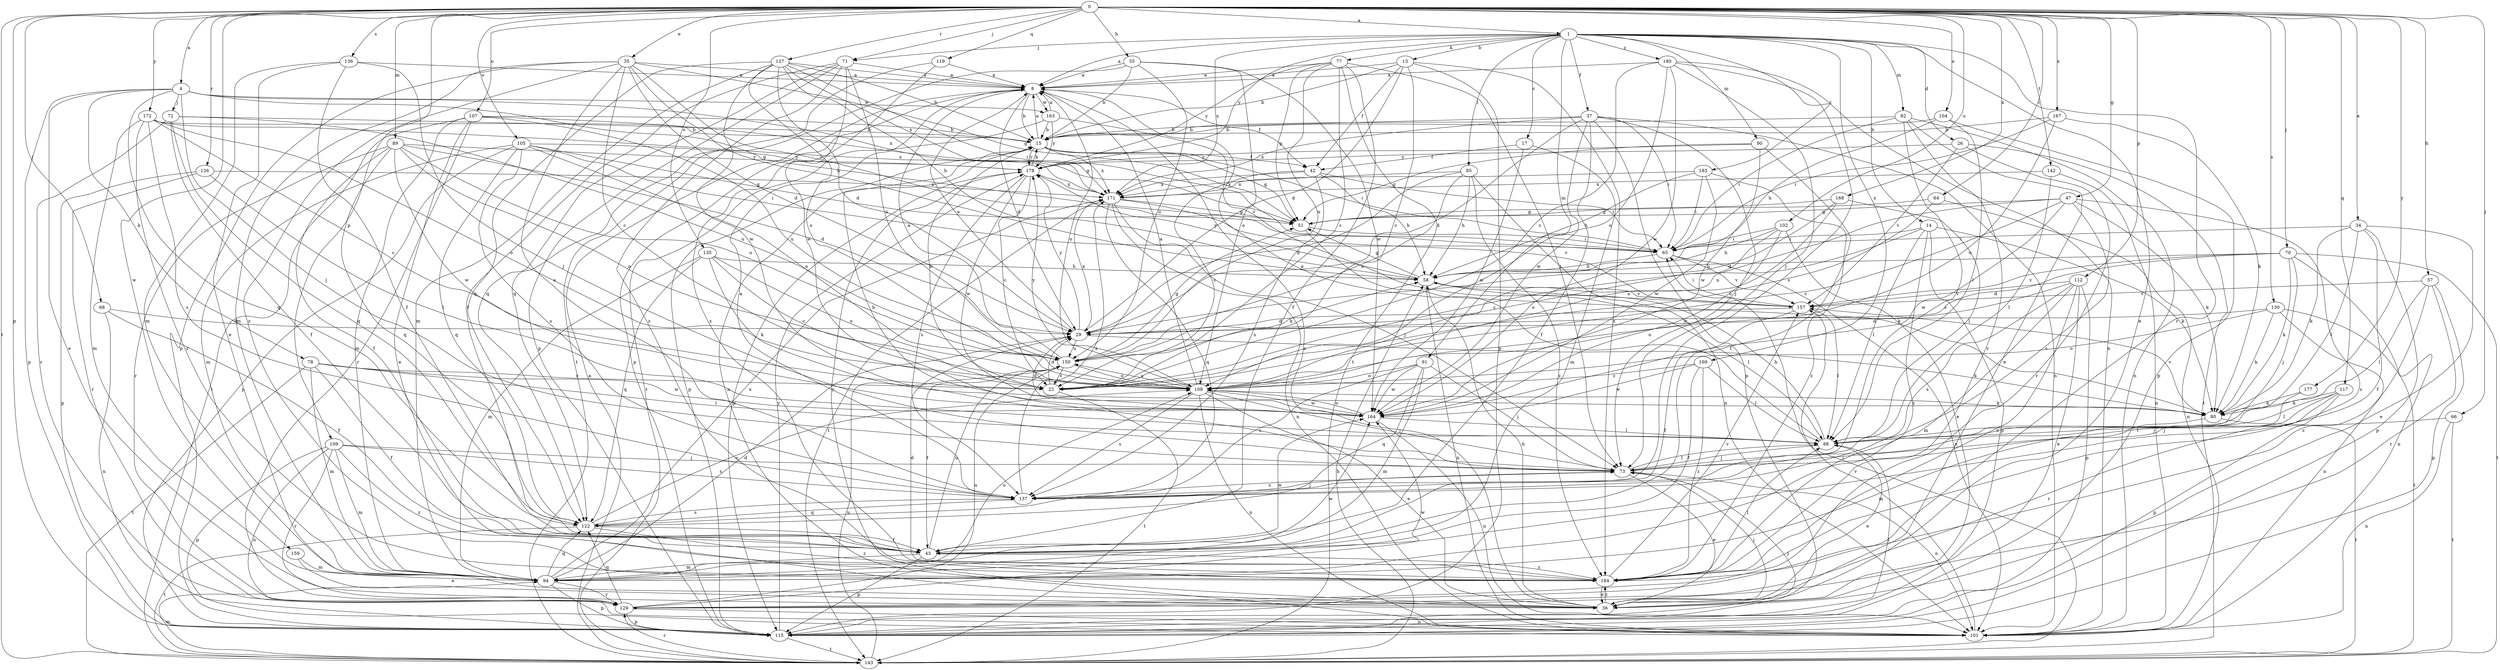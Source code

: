 strict digraph  {
0;
1;
4;
8;
13;
14;
15;
17;
22;
26;
29;
34;
35;
36;
37;
42;
43;
47;
51;
55;
57;
58;
64;
65;
66;
68;
70;
71;
72;
73;
77;
78;
80;
85;
88;
89;
90;
91;
92;
94;
101;
102;
104;
105;
107;
108;
109;
112;
115;
117;
119;
122;
126;
127;
129;
130;
135;
136;
137;
142;
143;
150;
157;
159;
163;
164;
167;
168;
169;
171;
172;
177;
178;
180;
183;
184;
0 -> 1  [label=a];
0 -> 4  [label=a];
0 -> 34  [label=e];
0 -> 35  [label=e];
0 -> 47  [label=g];
0 -> 55  [label=h];
0 -> 57  [label=h];
0 -> 64  [label=i];
0 -> 66  [label=j];
0 -> 68  [label=j];
0 -> 70  [label=j];
0 -> 71  [label=j];
0 -> 89  [label=m];
0 -> 102  [label=o];
0 -> 104  [label=o];
0 -> 105  [label=o];
0 -> 107  [label=o];
0 -> 109  [label=p];
0 -> 112  [label=p];
0 -> 115  [label=p];
0 -> 117  [label=q];
0 -> 119  [label=q];
0 -> 126  [label=r];
0 -> 127  [label=r];
0 -> 130  [label=s];
0 -> 135  [label=s];
0 -> 136  [label=s];
0 -> 142  [label=t];
0 -> 143  [label=t];
0 -> 159  [label=w];
0 -> 167  [label=x];
0 -> 168  [label=x];
0 -> 172  [label=y];
0 -> 177  [label=y];
1 -> 8  [label=a];
1 -> 13  [label=b];
1 -> 14  [label=b];
1 -> 17  [label=c];
1 -> 26  [label=d];
1 -> 36  [label=e];
1 -> 37  [label=f];
1 -> 71  [label=j];
1 -> 77  [label=k];
1 -> 85  [label=l];
1 -> 90  [label=m];
1 -> 91  [label=m];
1 -> 92  [label=m];
1 -> 129  [label=r];
1 -> 169  [label=x];
1 -> 171  [label=x];
1 -> 178  [label=y];
1 -> 180  [label=z];
1 -> 183  [label=z];
4 -> 36  [label=e];
4 -> 51  [label=g];
4 -> 72  [label=j];
4 -> 73  [label=j];
4 -> 78  [label=k];
4 -> 115  [label=p];
4 -> 122  [label=q];
4 -> 163  [label=w];
4 -> 171  [label=x];
8 -> 15  [label=b];
8 -> 29  [label=d];
8 -> 42  [label=f];
8 -> 108  [label=o];
8 -> 115  [label=p];
8 -> 163  [label=w];
13 -> 8  [label=a];
13 -> 15  [label=b];
13 -> 22  [label=c];
13 -> 29  [label=d];
13 -> 42  [label=f];
13 -> 115  [label=p];
13 -> 184  [label=z];
14 -> 22  [label=c];
14 -> 65  [label=i];
14 -> 80  [label=k];
14 -> 88  [label=l];
14 -> 115  [label=p];
14 -> 184  [label=z];
15 -> 8  [label=a];
15 -> 42  [label=f];
15 -> 51  [label=g];
15 -> 65  [label=i];
15 -> 101  [label=n];
15 -> 115  [label=p];
15 -> 171  [label=x];
15 -> 178  [label=y];
17 -> 42  [label=f];
17 -> 94  [label=m];
17 -> 164  [label=w];
22 -> 15  [label=b];
22 -> 29  [label=d];
22 -> 143  [label=t];
26 -> 129  [label=r];
26 -> 143  [label=t];
26 -> 157  [label=v];
26 -> 178  [label=y];
29 -> 8  [label=a];
29 -> 80  [label=k];
29 -> 150  [label=u];
29 -> 171  [label=x];
29 -> 178  [label=y];
34 -> 36  [label=e];
34 -> 43  [label=f];
34 -> 65  [label=i];
34 -> 80  [label=k];
34 -> 88  [label=l];
34 -> 115  [label=p];
35 -> 8  [label=a];
35 -> 22  [label=c];
35 -> 29  [label=d];
35 -> 51  [label=g];
35 -> 58  [label=h];
35 -> 65  [label=i];
35 -> 94  [label=m];
35 -> 115  [label=p];
35 -> 137  [label=s];
35 -> 184  [label=z];
36 -> 8  [label=a];
36 -> 58  [label=h];
36 -> 73  [label=j];
36 -> 178  [label=y];
36 -> 184  [label=z];
37 -> 15  [label=b];
37 -> 29  [label=d];
37 -> 43  [label=f];
37 -> 65  [label=i];
37 -> 73  [label=j];
37 -> 101  [label=n];
37 -> 115  [label=p];
37 -> 164  [label=w];
37 -> 171  [label=x];
42 -> 22  [label=c];
42 -> 58  [label=h];
42 -> 65  [label=i];
42 -> 137  [label=s];
42 -> 171  [label=x];
43 -> 94  [label=m];
43 -> 115  [label=p];
43 -> 150  [label=u];
43 -> 164  [label=w];
43 -> 184  [label=z];
47 -> 22  [label=c];
47 -> 51  [label=g];
47 -> 80  [label=k];
47 -> 137  [label=s];
47 -> 150  [label=u];
47 -> 164  [label=w];
47 -> 184  [label=z];
51 -> 65  [label=i];
51 -> 80  [label=k];
55 -> 8  [label=a];
55 -> 15  [label=b];
55 -> 108  [label=o];
55 -> 143  [label=t];
55 -> 150  [label=u];
55 -> 164  [label=w];
57 -> 88  [label=l];
57 -> 115  [label=p];
57 -> 129  [label=r];
57 -> 157  [label=v];
57 -> 184  [label=z];
58 -> 51  [label=g];
58 -> 88  [label=l];
58 -> 101  [label=n];
58 -> 157  [label=v];
58 -> 178  [label=y];
64 -> 22  [label=c];
64 -> 51  [label=g];
64 -> 101  [label=n];
65 -> 58  [label=h];
65 -> 101  [label=n];
65 -> 157  [label=v];
66 -> 88  [label=l];
66 -> 101  [label=n];
66 -> 143  [label=t];
68 -> 29  [label=d];
68 -> 43  [label=f];
68 -> 101  [label=n];
70 -> 29  [label=d];
70 -> 58  [label=h];
70 -> 73  [label=j];
70 -> 80  [label=k];
70 -> 101  [label=n];
70 -> 143  [label=t];
70 -> 157  [label=v];
71 -> 8  [label=a];
71 -> 43  [label=f];
71 -> 115  [label=p];
71 -> 122  [label=q];
71 -> 150  [label=u];
71 -> 164  [label=w];
71 -> 184  [label=z];
72 -> 15  [label=b];
72 -> 43  [label=f];
72 -> 122  [label=q];
72 -> 129  [label=r];
72 -> 150  [label=u];
73 -> 15  [label=b];
73 -> 36  [label=e];
73 -> 88  [label=l];
73 -> 101  [label=n];
73 -> 137  [label=s];
77 -> 8  [label=a];
77 -> 22  [label=c];
77 -> 43  [label=f];
77 -> 51  [label=g];
77 -> 73  [label=j];
77 -> 143  [label=t];
77 -> 150  [label=u];
77 -> 178  [label=y];
78 -> 22  [label=c];
78 -> 43  [label=f];
78 -> 88  [label=l];
78 -> 94  [label=m];
78 -> 143  [label=t];
78 -> 164  [label=w];
80 -> 94  [label=m];
80 -> 143  [label=t];
80 -> 157  [label=v];
85 -> 29  [label=d];
85 -> 58  [label=h];
85 -> 101  [label=n];
85 -> 150  [label=u];
85 -> 171  [label=x];
85 -> 184  [label=z];
88 -> 8  [label=a];
88 -> 36  [label=e];
88 -> 58  [label=h];
88 -> 73  [label=j];
89 -> 29  [label=d];
89 -> 43  [label=f];
89 -> 108  [label=o];
89 -> 122  [label=q];
89 -> 129  [label=r];
89 -> 150  [label=u];
89 -> 164  [label=w];
89 -> 178  [label=y];
90 -> 43  [label=f];
90 -> 51  [label=g];
90 -> 164  [label=w];
90 -> 178  [label=y];
91 -> 73  [label=j];
91 -> 94  [label=m];
91 -> 108  [label=o];
91 -> 122  [label=q];
91 -> 137  [label=s];
91 -> 164  [label=w];
92 -> 15  [label=b];
92 -> 36  [label=e];
92 -> 65  [label=i];
92 -> 101  [label=n];
92 -> 137  [label=s];
92 -> 184  [label=z];
94 -> 29  [label=d];
94 -> 108  [label=o];
94 -> 115  [label=p];
94 -> 122  [label=q];
94 -> 129  [label=r];
94 -> 164  [label=w];
94 -> 171  [label=x];
101 -> 157  [label=v];
102 -> 36  [label=e];
102 -> 58  [label=h];
102 -> 65  [label=i];
102 -> 108  [label=o];
102 -> 164  [label=w];
104 -> 15  [label=b];
104 -> 58  [label=h];
104 -> 88  [label=l];
104 -> 115  [label=p];
105 -> 51  [label=g];
105 -> 65  [label=i];
105 -> 94  [label=m];
105 -> 108  [label=o];
105 -> 115  [label=p];
105 -> 122  [label=q];
105 -> 137  [label=s];
105 -> 178  [label=y];
107 -> 15  [label=b];
107 -> 36  [label=e];
107 -> 51  [label=g];
107 -> 94  [label=m];
107 -> 129  [label=r];
107 -> 143  [label=t];
107 -> 150  [label=u];
108 -> 8  [label=a];
108 -> 36  [label=e];
108 -> 73  [label=j];
108 -> 80  [label=k];
108 -> 101  [label=n];
108 -> 137  [label=s];
108 -> 150  [label=u];
108 -> 164  [label=w];
108 -> 178  [label=y];
109 -> 73  [label=j];
109 -> 94  [label=m];
109 -> 101  [label=n];
109 -> 115  [label=p];
109 -> 129  [label=r];
109 -> 137  [label=s];
109 -> 184  [label=z];
112 -> 36  [label=e];
112 -> 94  [label=m];
112 -> 108  [label=o];
112 -> 115  [label=p];
112 -> 137  [label=s];
112 -> 157  [label=v];
112 -> 184  [label=z];
115 -> 73  [label=j];
115 -> 88  [label=l];
115 -> 143  [label=t];
115 -> 178  [label=y];
117 -> 73  [label=j];
117 -> 80  [label=k];
117 -> 88  [label=l];
117 -> 115  [label=p];
117 -> 129  [label=r];
119 -> 8  [label=a];
119 -> 122  [label=q];
119 -> 184  [label=z];
122 -> 43  [label=f];
122 -> 108  [label=o];
122 -> 137  [label=s];
122 -> 143  [label=t];
122 -> 184  [label=z];
126 -> 88  [label=l];
126 -> 115  [label=p];
126 -> 129  [label=r];
126 -> 171  [label=x];
127 -> 8  [label=a];
127 -> 15  [label=b];
127 -> 29  [label=d];
127 -> 58  [label=h];
127 -> 65  [label=i];
127 -> 94  [label=m];
127 -> 108  [label=o];
127 -> 122  [label=q];
127 -> 164  [label=w];
127 -> 171  [label=x];
129 -> 101  [label=n];
129 -> 115  [label=p];
129 -> 122  [label=q];
129 -> 150  [label=u];
129 -> 164  [label=w];
130 -> 29  [label=d];
130 -> 80  [label=k];
130 -> 101  [label=n];
130 -> 108  [label=o];
130 -> 143  [label=t];
135 -> 22  [label=c];
135 -> 58  [label=h];
135 -> 80  [label=k];
135 -> 94  [label=m];
135 -> 108  [label=o];
135 -> 122  [label=q];
136 -> 8  [label=a];
136 -> 36  [label=e];
136 -> 43  [label=f];
136 -> 73  [label=j];
136 -> 94  [label=m];
137 -> 8  [label=a];
137 -> 73  [label=j];
137 -> 122  [label=q];
137 -> 171  [label=x];
142 -> 88  [label=l];
142 -> 101  [label=n];
142 -> 171  [label=x];
143 -> 8  [label=a];
143 -> 58  [label=h];
143 -> 65  [label=i];
143 -> 94  [label=m];
143 -> 129  [label=r];
143 -> 150  [label=u];
150 -> 8  [label=a];
150 -> 22  [label=c];
150 -> 43  [label=f];
150 -> 51  [label=g];
150 -> 58  [label=h];
150 -> 108  [label=o];
157 -> 29  [label=d];
157 -> 43  [label=f];
157 -> 65  [label=i];
157 -> 88  [label=l];
159 -> 36  [label=e];
159 -> 94  [label=m];
163 -> 8  [label=a];
163 -> 15  [label=b];
163 -> 143  [label=t];
163 -> 157  [label=v];
163 -> 178  [label=y];
164 -> 29  [label=d];
164 -> 88  [label=l];
164 -> 101  [label=n];
164 -> 108  [label=o];
167 -> 15  [label=b];
167 -> 65  [label=i];
167 -> 80  [label=k];
167 -> 108  [label=o];
168 -> 29  [label=d];
168 -> 51  [label=g];
168 -> 88  [label=l];
168 -> 108  [label=o];
169 -> 22  [label=c];
169 -> 43  [label=f];
169 -> 88  [label=l];
169 -> 164  [label=w];
169 -> 184  [label=z];
171 -> 51  [label=g];
171 -> 73  [label=j];
171 -> 101  [label=n];
171 -> 122  [label=q];
171 -> 143  [label=t];
171 -> 157  [label=v];
172 -> 15  [label=b];
172 -> 22  [label=c];
172 -> 94  [label=m];
172 -> 108  [label=o];
172 -> 137  [label=s];
172 -> 171  [label=x];
172 -> 184  [label=z];
177 -> 73  [label=j];
177 -> 80  [label=k];
178 -> 15  [label=b];
178 -> 22  [label=c];
178 -> 115  [label=p];
178 -> 137  [label=s];
178 -> 164  [label=w];
178 -> 171  [label=x];
180 -> 8  [label=a];
180 -> 22  [label=c];
180 -> 73  [label=j];
180 -> 101  [label=n];
180 -> 108  [label=o];
180 -> 137  [label=s];
180 -> 164  [label=w];
183 -> 58  [label=h];
183 -> 65  [label=i];
183 -> 164  [label=w];
183 -> 171  [label=x];
183 -> 184  [label=z];
184 -> 29  [label=d];
184 -> 36  [label=e];
184 -> 88  [label=l];
184 -> 157  [label=v];
}
